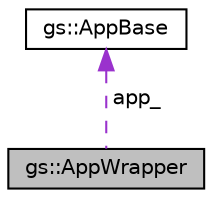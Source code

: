 digraph "gs::AppWrapper"
{
 // LATEX_PDF_SIZE
  edge [fontname="Helvetica",fontsize="10",labelfontname="Helvetica",labelfontsize="10"];
  node [fontname="Helvetica",fontsize="10",shape=record];
  Node1 [label="gs::AppWrapper",height=0.2,width=0.4,color="black", fillcolor="grey75", style="filled", fontcolor="black",tooltip=" "];
  Node2 -> Node1 [dir="back",color="darkorchid3",fontsize="10",style="dashed",label=" app_" ,fontname="Helvetica"];
  Node2 [label="gs::AppBase",height=0.2,width=0.4,color="black", fillcolor="white", style="filled",URL="$classgs_1_1AppBase.html",tooltip=" "];
}
